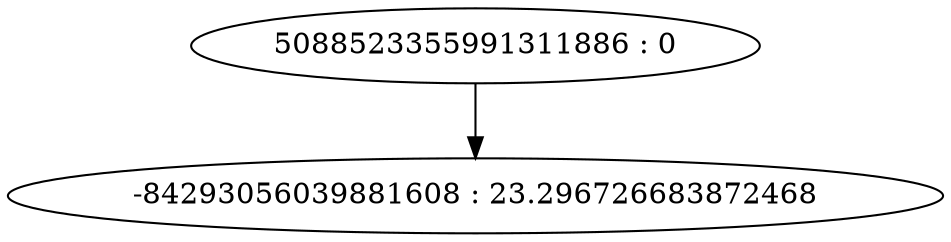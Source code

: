 digraph "plots/tree_36.dot" {
	0 [label="5088523355991311886 : 0"]
	1 [label="-84293056039881608 : 23.296726683872468"]
	0 -> 1
}
